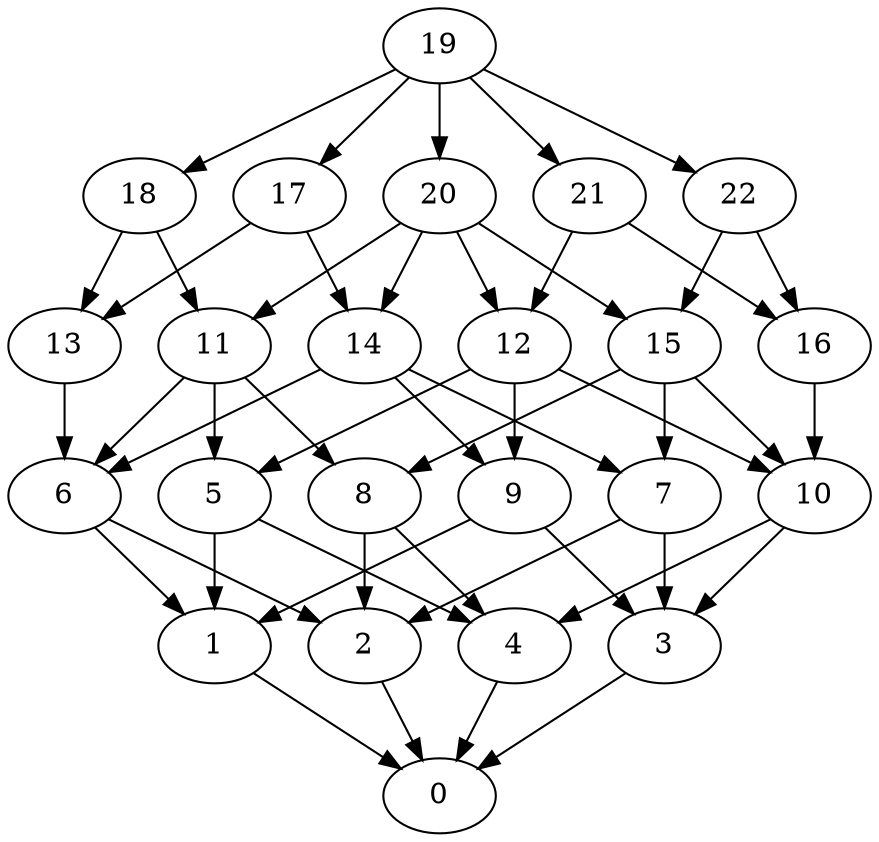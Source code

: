 digraph G {
0;
1;
2;
3;
4;
5;
6;
7;
8;
9;
10;
11;
12;
13;
14;
15;
16;
17;
18;
19;
20;
21;
22;
1 -> 0;
2 -> 0;
3 -> 0;
4 -> 0;
5 -> 1;
5 -> 4;
6 -> 1;
6 -> 2;
7 -> 2;
7 -> 3;
8 -> 2;
8 -> 4;
9 -> 1;
9 -> 3;
10 -> 3;
10 -> 4;
11 -> 5;
11 -> 6;
11 -> 8;
12 -> 5;
12 -> 9;
12 -> 10;
13 -> 6;
14 -> 6;
14 -> 7;
14 -> 9;
15 -> 7;
15 -> 8;
15 -> 10;
16 -> 10;
17 -> 13;
17 -> 14;
18 -> 13;
18 -> 11;
19 -> 18;
19 -> 17;
19 -> 20;
19 -> 21;
19 -> 22;
20 -> 11;
20 -> 12;
20 -> 14;
20 -> 15;
21 -> 12;
21 -> 16;
22 -> 16;
22 -> 15;
}